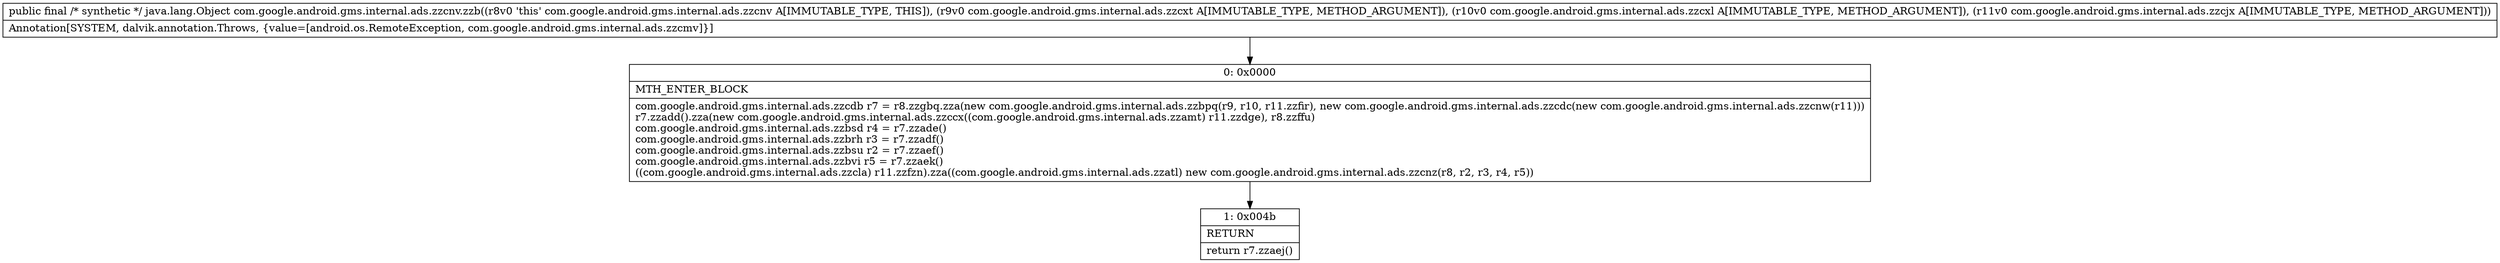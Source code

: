 digraph "CFG forcom.google.android.gms.internal.ads.zzcnv.zzb(Lcom\/google\/android\/gms\/internal\/ads\/zzcxt;Lcom\/google\/android\/gms\/internal\/ads\/zzcxl;Lcom\/google\/android\/gms\/internal\/ads\/zzcjx;)Ljava\/lang\/Object;" {
Node_0 [shape=record,label="{0\:\ 0x0000|MTH_ENTER_BLOCK\l|com.google.android.gms.internal.ads.zzcdb r7 = r8.zzgbq.zza(new com.google.android.gms.internal.ads.zzbpq(r9, r10, r11.zzfir), new com.google.android.gms.internal.ads.zzcdc(new com.google.android.gms.internal.ads.zzcnw(r11)))\lr7.zzadd().zza(new com.google.android.gms.internal.ads.zzccx((com.google.android.gms.internal.ads.zzamt) r11.zzdge), r8.zzffu)\lcom.google.android.gms.internal.ads.zzbsd r4 = r7.zzade()\lcom.google.android.gms.internal.ads.zzbrh r3 = r7.zzadf()\lcom.google.android.gms.internal.ads.zzbsu r2 = r7.zzaef()\lcom.google.android.gms.internal.ads.zzbvi r5 = r7.zzaek()\l((com.google.android.gms.internal.ads.zzcla) r11.zzfzn).zza((com.google.android.gms.internal.ads.zzatl) new com.google.android.gms.internal.ads.zzcnz(r8, r2, r3, r4, r5))\l}"];
Node_1 [shape=record,label="{1\:\ 0x004b|RETURN\l|return r7.zzaej()\l}"];
MethodNode[shape=record,label="{public final \/* synthetic *\/ java.lang.Object com.google.android.gms.internal.ads.zzcnv.zzb((r8v0 'this' com.google.android.gms.internal.ads.zzcnv A[IMMUTABLE_TYPE, THIS]), (r9v0 com.google.android.gms.internal.ads.zzcxt A[IMMUTABLE_TYPE, METHOD_ARGUMENT]), (r10v0 com.google.android.gms.internal.ads.zzcxl A[IMMUTABLE_TYPE, METHOD_ARGUMENT]), (r11v0 com.google.android.gms.internal.ads.zzcjx A[IMMUTABLE_TYPE, METHOD_ARGUMENT]))  | Annotation[SYSTEM, dalvik.annotation.Throws, \{value=[android.os.RemoteException, com.google.android.gms.internal.ads.zzcmv]\}]\l}"];
MethodNode -> Node_0;
Node_0 -> Node_1;
}

